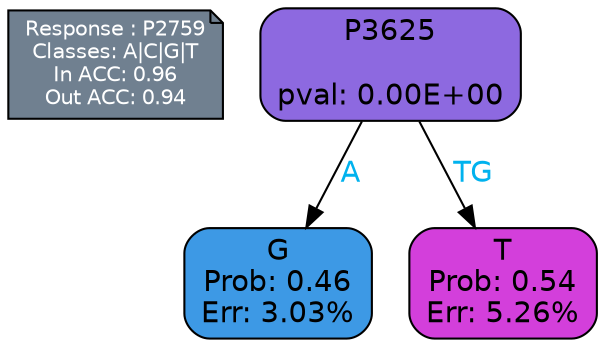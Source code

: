 digraph Tree {
node [shape=box, style="filled, rounded", color="black", fontname=helvetica] ;
graph [ranksep=equally, splines=polylines, bgcolor=transparent, dpi=600] ;
edge [fontname=helvetica] ;
LEGEND [label="Response : P2759
Classes: A|C|G|T
In ACC: 0.96
Out ACC: 0.94
",shape=note,align=left,style=filled,fillcolor="slategray",fontcolor="white",fontsize=10];1 [label="P3625

pval: 0.00E+00", fillcolor="#8d69e0"] ;
2 [label="G
Prob: 0.46
Err: 3.03%", fillcolor="#3d99e5"] ;
3 [label="T
Prob: 0.54
Err: 5.26%", fillcolor="#d33fdb"] ;
1 -> 2 [label="A",fontcolor=deepskyblue2] ;
1 -> 3 [label="TG",fontcolor=deepskyblue2] ;
{rank = same; 2;3;}{rank = same; LEGEND;1;}}